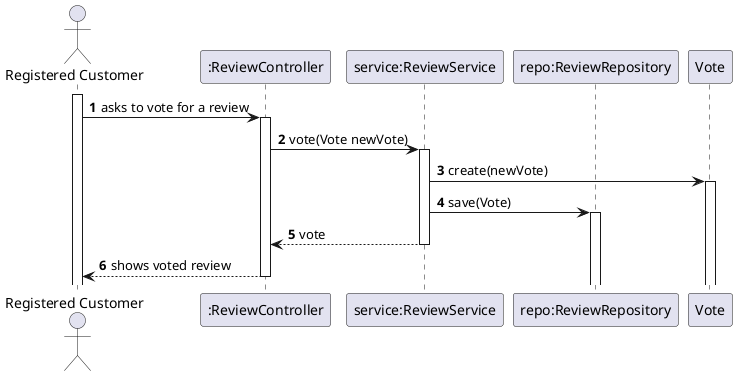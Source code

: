 @startuml
'https://plantuml.com/sequence-diagram

autoactivate on
autonumber

actor "Registered Customer" as User
participant ":ReviewController" as Ctrl
participant "service:ReviewService" as Service
participant "repo:ReviewRepository" as Repo
participant "Vote" as Vote

activate User

User -> Ctrl: asks to vote for a review
Ctrl -> Service: vote(Vote newVote)
Service -> Vote : create(newVote)
Service -> Repo: save(Vote)
Service --> Ctrl: vote
Ctrl --> User: shows voted review

@enduml